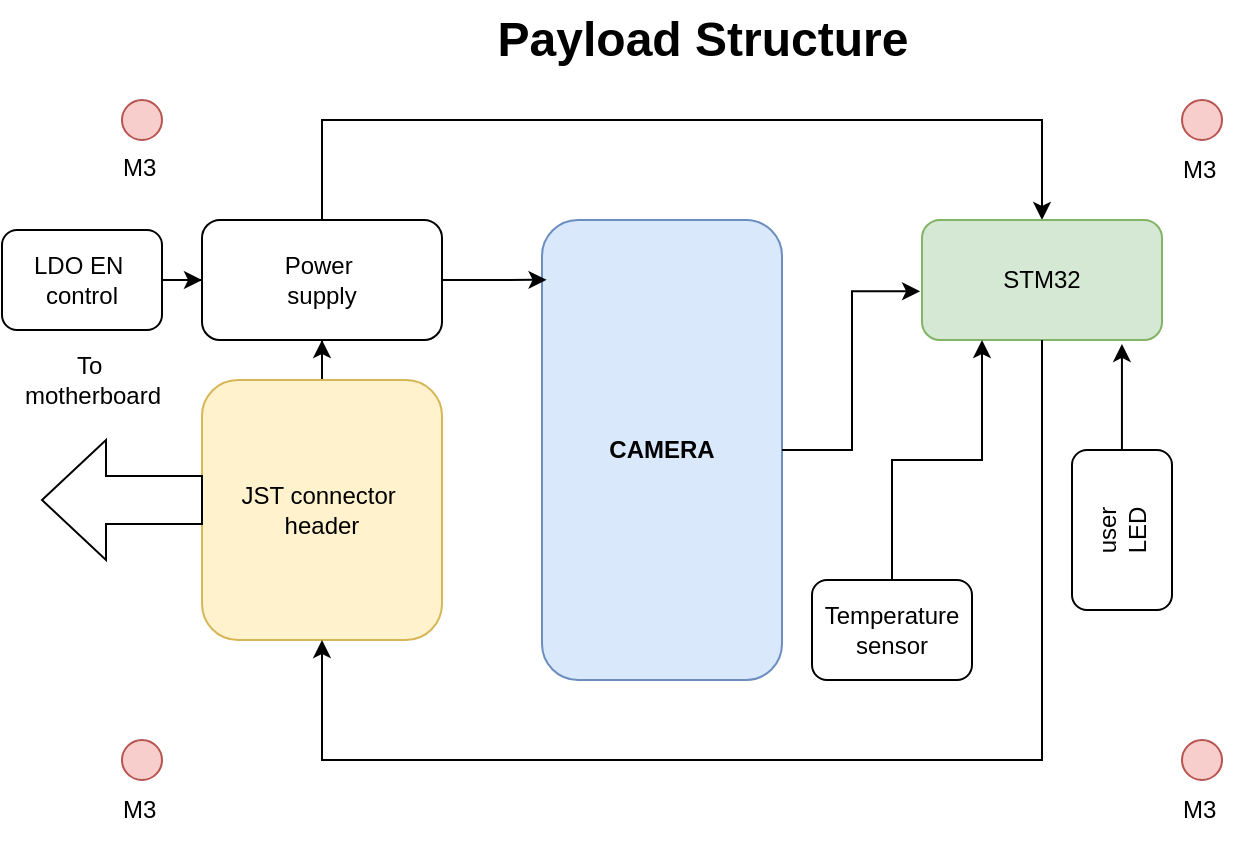 <mxfile version="28.0.6">
  <diagram name="Page-1" id="5ZK_mG932_7HAPduz4Pb">
    <mxGraphModel dx="872" dy="1647" grid="1" gridSize="10" guides="1" tooltips="1" connect="1" arrows="1" fold="1" page="1" pageScale="1" pageWidth="850" pageHeight="1100" math="0" shadow="0">
      <root>
        <mxCell id="0" />
        <mxCell id="1" parent="0" />
        <mxCell id="L7zJjvOICgAlXbJsvfBQ-6" style="edgeStyle=orthogonalEdgeStyle;rounded=0;orthogonalLoop=1;jettySize=auto;html=1;" edge="1" parent="1" source="L7zJjvOICgAlXbJsvfBQ-1" target="L7zJjvOICgAlXbJsvfBQ-3">
          <mxGeometry relative="1" as="geometry">
            <Array as="points">
              <mxPoint x="180" y="30" />
              <mxPoint x="540" y="30" />
            </Array>
          </mxGeometry>
        </mxCell>
        <mxCell id="L7zJjvOICgAlXbJsvfBQ-1" value="Power&amp;nbsp;&lt;div&gt;supply&lt;/div&gt;" style="rounded=1;whiteSpace=wrap;html=1;" vertex="1" parent="1">
          <mxGeometry x="120" y="80" width="120" height="60" as="geometry" />
        </mxCell>
        <mxCell id="L7zJjvOICgAlXbJsvfBQ-2" value="&lt;b&gt;CAMERA&lt;/b&gt;" style="rounded=1;whiteSpace=wrap;html=1;fillColor=#dae8fc;strokeColor=#6c8ebf;" vertex="1" parent="1">
          <mxGeometry x="290" y="80" width="120" height="230" as="geometry" />
        </mxCell>
        <mxCell id="L7zJjvOICgAlXbJsvfBQ-3" value="STM32" style="rounded=1;whiteSpace=wrap;html=1;fillColor=#d5e8d4;strokeColor=#82b366;" vertex="1" parent="1">
          <mxGeometry x="480" y="80" width="120" height="60" as="geometry" />
        </mxCell>
        <mxCell id="L7zJjvOICgAlXbJsvfBQ-4" style="edgeStyle=orthogonalEdgeStyle;rounded=0;orthogonalLoop=1;jettySize=auto;html=1;entryX=-0.008;entryY=0.594;entryDx=0;entryDy=0;entryPerimeter=0;" edge="1" parent="1" source="L7zJjvOICgAlXbJsvfBQ-2" target="L7zJjvOICgAlXbJsvfBQ-3">
          <mxGeometry relative="1" as="geometry" />
        </mxCell>
        <mxCell id="L7zJjvOICgAlXbJsvfBQ-5" style="edgeStyle=orthogonalEdgeStyle;rounded=0;orthogonalLoop=1;jettySize=auto;html=1;entryX=0.019;entryY=0.13;entryDx=0;entryDy=0;entryPerimeter=0;" edge="1" parent="1" source="L7zJjvOICgAlXbJsvfBQ-1" target="L7zJjvOICgAlXbJsvfBQ-2">
          <mxGeometry relative="1" as="geometry" />
        </mxCell>
        <mxCell id="L7zJjvOICgAlXbJsvfBQ-11" value="" style="edgeStyle=orthogonalEdgeStyle;rounded=0;orthogonalLoop=1;jettySize=auto;html=1;" edge="1" parent="1" source="L7zJjvOICgAlXbJsvfBQ-7" target="L7zJjvOICgAlXbJsvfBQ-1">
          <mxGeometry relative="1" as="geometry" />
        </mxCell>
        <mxCell id="L7zJjvOICgAlXbJsvfBQ-7" value="JST connector&amp;nbsp;&lt;div&gt;header&lt;/div&gt;" style="rounded=1;whiteSpace=wrap;html=1;fillColor=#fff2cc;strokeColor=#d6b656;" vertex="1" parent="1">
          <mxGeometry x="120" y="160" width="120" height="130" as="geometry" />
        </mxCell>
        <mxCell id="L7zJjvOICgAlXbJsvfBQ-8" value="" style="shape=singleArrow;whiteSpace=wrap;html=1;arrowWidth=0.4;arrowSize=0.4;direction=west;" vertex="1" parent="1">
          <mxGeometry x="40" y="190" width="80" height="60" as="geometry" />
        </mxCell>
        <mxCell id="L7zJjvOICgAlXbJsvfBQ-9" value="To&amp;nbsp;&lt;div&gt;motherboard&lt;/div&gt;" style="text;html=1;align=center;verticalAlign=middle;resizable=0;points=[];autosize=1;strokeColor=none;fillColor=none;" vertex="1" parent="1">
          <mxGeometry x="20" y="140" width="90" height="40" as="geometry" />
        </mxCell>
        <mxCell id="L7zJjvOICgAlXbJsvfBQ-10" style="edgeStyle=orthogonalEdgeStyle;rounded=0;orthogonalLoop=1;jettySize=auto;html=1;entryX=0.5;entryY=1;entryDx=0;entryDy=0;" edge="1" parent="1" source="L7zJjvOICgAlXbJsvfBQ-3" target="L7zJjvOICgAlXbJsvfBQ-7">
          <mxGeometry relative="1" as="geometry">
            <Array as="points">
              <mxPoint x="540" y="350" />
              <mxPoint x="180" y="350" />
            </Array>
          </mxGeometry>
        </mxCell>
        <mxCell id="L7zJjvOICgAlXbJsvfBQ-12" value="" style="ellipse;whiteSpace=wrap;html=1;fillColor=#f8cecc;strokeColor=#b85450;" vertex="1" parent="1">
          <mxGeometry x="80" y="20" width="20" height="20" as="geometry" />
        </mxCell>
        <mxCell id="L7zJjvOICgAlXbJsvfBQ-13" value="" style="ellipse;whiteSpace=wrap;html=1;fillColor=#f8cecc;strokeColor=#b85450;" vertex="1" parent="1">
          <mxGeometry x="610" y="20" width="20" height="20" as="geometry" />
        </mxCell>
        <mxCell id="L7zJjvOICgAlXbJsvfBQ-14" value="" style="ellipse;whiteSpace=wrap;html=1;fillColor=#f8cecc;strokeColor=#b85450;" vertex="1" parent="1">
          <mxGeometry x="610" y="340" width="20" height="20" as="geometry" />
        </mxCell>
        <mxCell id="L7zJjvOICgAlXbJsvfBQ-15" value="" style="ellipse;whiteSpace=wrap;html=1;fillColor=#f8cecc;strokeColor=#b85450;" vertex="1" parent="1">
          <mxGeometry x="80" y="340" width="20" height="20" as="geometry" />
        </mxCell>
        <mxCell id="L7zJjvOICgAlXbJsvfBQ-17" value="M3&amp;nbsp;" style="text;html=1;align=center;verticalAlign=middle;resizable=0;points=[];autosize=1;strokeColor=none;fillColor=none;" vertex="1" parent="1">
          <mxGeometry x="70" y="39" width="40" height="30" as="geometry" />
        </mxCell>
        <mxCell id="L7zJjvOICgAlXbJsvfBQ-18" value="M3&amp;nbsp;" style="text;html=1;align=center;verticalAlign=middle;resizable=0;points=[];autosize=1;strokeColor=none;fillColor=none;" vertex="1" parent="1">
          <mxGeometry x="600" y="40" width="40" height="30" as="geometry" />
        </mxCell>
        <mxCell id="L7zJjvOICgAlXbJsvfBQ-19" value="M3&amp;nbsp;" style="text;html=1;align=center;verticalAlign=middle;resizable=0;points=[];autosize=1;strokeColor=none;fillColor=none;" vertex="1" parent="1">
          <mxGeometry x="600" y="360" width="40" height="30" as="geometry" />
        </mxCell>
        <mxCell id="L7zJjvOICgAlXbJsvfBQ-20" value="M3&amp;nbsp;" style="text;html=1;align=center;verticalAlign=middle;resizable=0;points=[];autosize=1;strokeColor=none;fillColor=none;" vertex="1" parent="1">
          <mxGeometry x="70" y="360" width="40" height="30" as="geometry" />
        </mxCell>
        <mxCell id="L7zJjvOICgAlXbJsvfBQ-22" style="edgeStyle=orthogonalEdgeStyle;rounded=0;orthogonalLoop=1;jettySize=auto;html=1;entryX=0.25;entryY=1;entryDx=0;entryDy=0;" edge="1" parent="1" source="L7zJjvOICgAlXbJsvfBQ-21" target="L7zJjvOICgAlXbJsvfBQ-3">
          <mxGeometry relative="1" as="geometry" />
        </mxCell>
        <mxCell id="L7zJjvOICgAlXbJsvfBQ-21" value="Temperature&lt;div&gt;sensor&lt;/div&gt;" style="rounded=1;whiteSpace=wrap;html=1;" vertex="1" parent="1">
          <mxGeometry x="425" y="260" width="80" height="50" as="geometry" />
        </mxCell>
        <mxCell id="L7zJjvOICgAlXbJsvfBQ-24" value="" style="edgeStyle=orthogonalEdgeStyle;rounded=0;orthogonalLoop=1;jettySize=auto;html=1;" edge="1" parent="1" source="L7zJjvOICgAlXbJsvfBQ-23" target="L7zJjvOICgAlXbJsvfBQ-1">
          <mxGeometry relative="1" as="geometry" />
        </mxCell>
        <mxCell id="L7zJjvOICgAlXbJsvfBQ-23" value="LDO EN&amp;nbsp;&lt;div&gt;control&lt;/div&gt;" style="rounded=1;whiteSpace=wrap;html=1;" vertex="1" parent="1">
          <mxGeometry x="20" y="85" width="80" height="50" as="geometry" />
        </mxCell>
        <mxCell id="L7zJjvOICgAlXbJsvfBQ-25" value="user&lt;div&gt;LED&lt;/div&gt;" style="rounded=1;whiteSpace=wrap;html=1;rotation=-90;" vertex="1" parent="1">
          <mxGeometry x="540" y="210" width="80" height="50" as="geometry" />
        </mxCell>
        <mxCell id="L7zJjvOICgAlXbJsvfBQ-26" style="edgeStyle=orthogonalEdgeStyle;rounded=0;orthogonalLoop=1;jettySize=auto;html=1;entryX=0.833;entryY=1.033;entryDx=0;entryDy=0;entryPerimeter=0;" edge="1" parent="1" source="L7zJjvOICgAlXbJsvfBQ-25" target="L7zJjvOICgAlXbJsvfBQ-3">
          <mxGeometry relative="1" as="geometry" />
        </mxCell>
        <mxCell id="L7zJjvOICgAlXbJsvfBQ-27" value="Payload Structure" style="text;strokeColor=none;fillColor=none;html=1;fontSize=24;fontStyle=1;verticalAlign=middle;align=center;" vertex="1" parent="1">
          <mxGeometry x="320" y="-30" width="100" height="40" as="geometry" />
        </mxCell>
      </root>
    </mxGraphModel>
  </diagram>
</mxfile>
